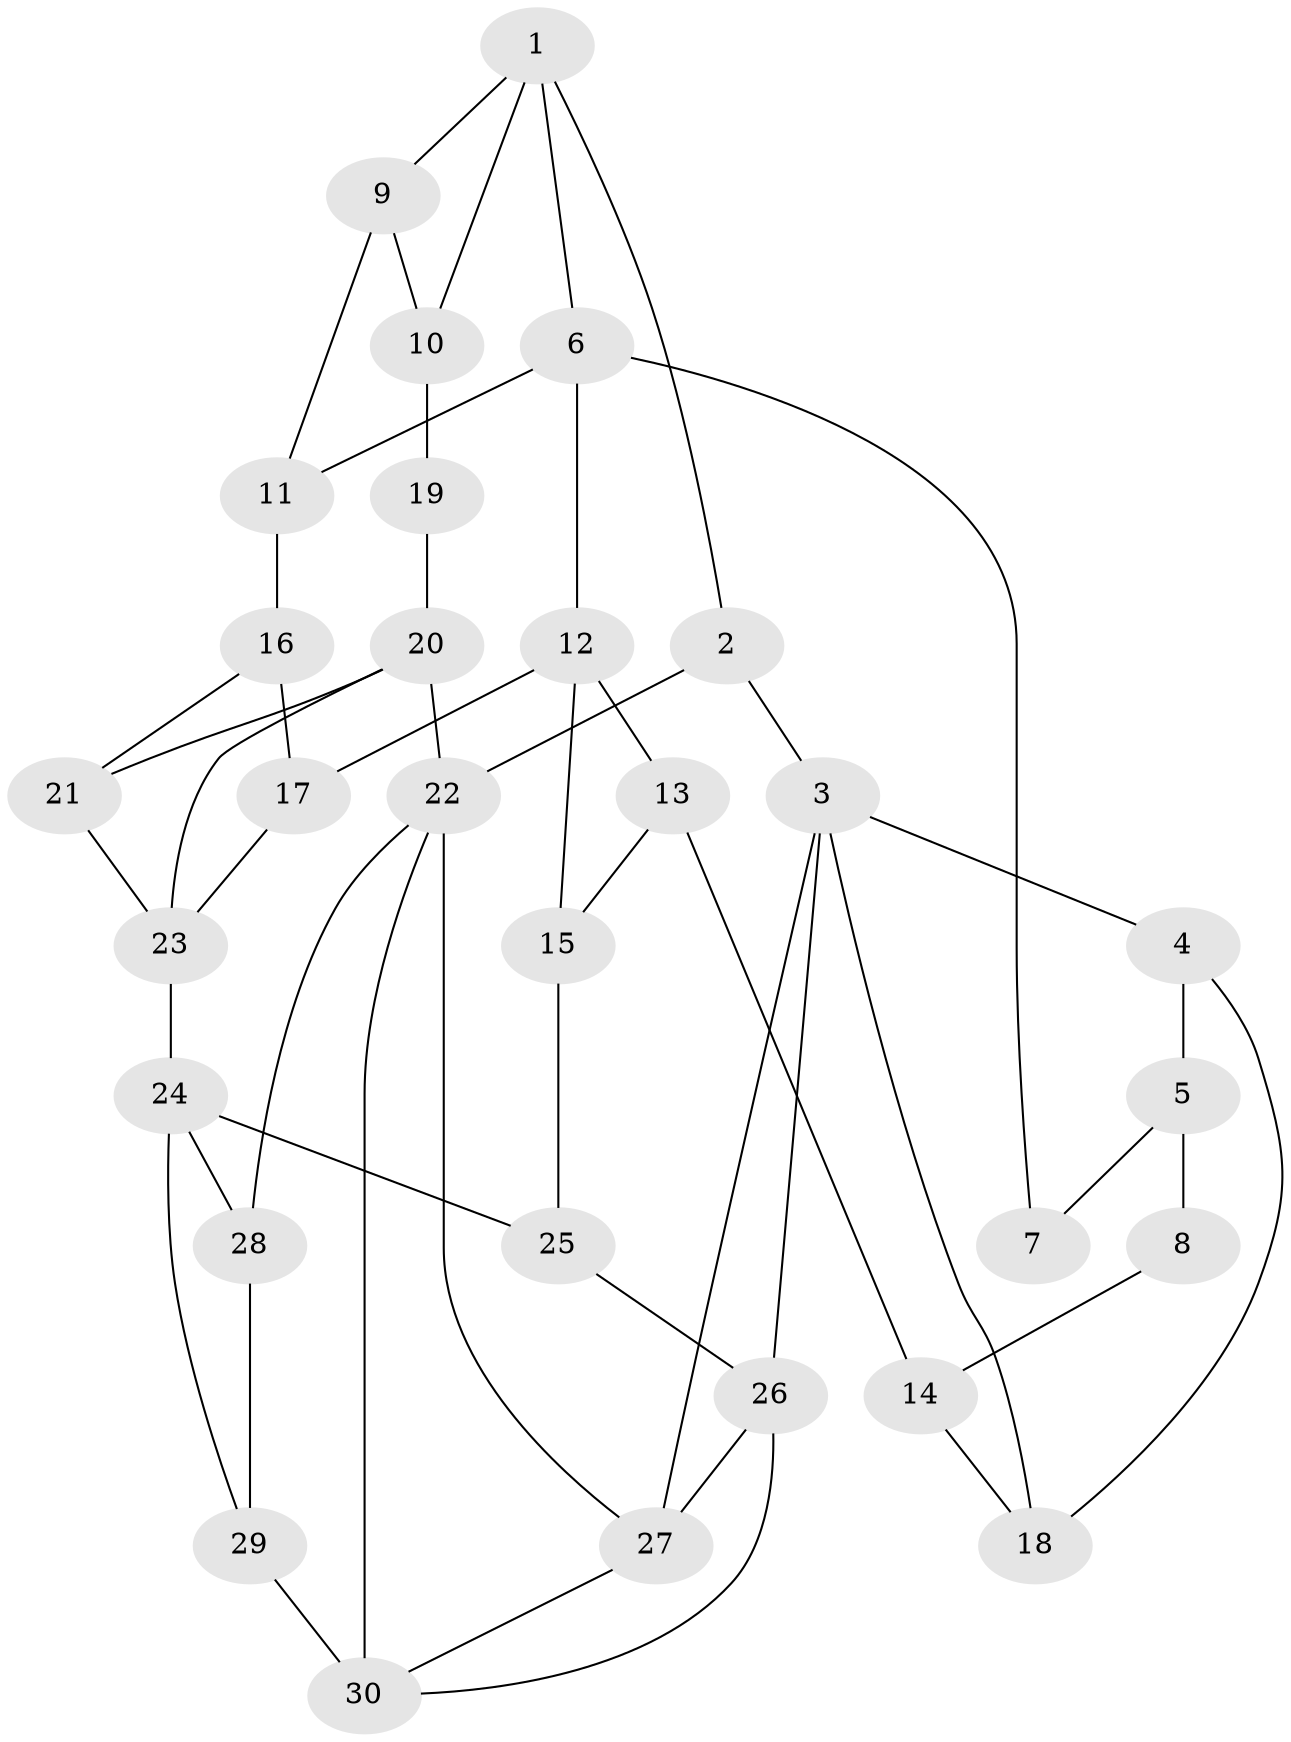 // original degree distribution, {3: 0.03389830508474576, 5: 0.5423728813559322, 4: 0.23728813559322035, 6: 0.1864406779661017}
// Generated by graph-tools (version 1.1) at 2025/38/03/09/25 02:38:26]
// undirected, 30 vertices, 50 edges
graph export_dot {
graph [start="1"]
  node [color=gray90,style=filled];
  1;
  2;
  3;
  4;
  5;
  6;
  7;
  8;
  9;
  10;
  11;
  12;
  13;
  14;
  15;
  16;
  17;
  18;
  19;
  20;
  21;
  22;
  23;
  24;
  25;
  26;
  27;
  28;
  29;
  30;
  1 -- 2 [weight=1.0];
  1 -- 6 [weight=1.0];
  1 -- 9 [weight=1.0];
  1 -- 10 [weight=1.0];
  2 -- 3 [weight=1.0];
  2 -- 22 [weight=2.0];
  3 -- 4 [weight=1.0];
  3 -- 18 [weight=1.0];
  3 -- 26 [weight=1.0];
  3 -- 27 [weight=2.0];
  4 -- 5 [weight=1.0];
  4 -- 18 [weight=1.0];
  5 -- 7 [weight=1.0];
  5 -- 8 [weight=2.0];
  6 -- 7 [weight=2.0];
  6 -- 11 [weight=1.0];
  6 -- 12 [weight=2.0];
  8 -- 14 [weight=1.0];
  9 -- 10 [weight=1.0];
  9 -- 11 [weight=1.0];
  10 -- 19 [weight=1.0];
  11 -- 16 [weight=1.0];
  12 -- 13 [weight=1.0];
  12 -- 15 [weight=1.0];
  12 -- 17 [weight=1.0];
  13 -- 14 [weight=1.0];
  13 -- 15 [weight=1.0];
  14 -- 18 [weight=1.0];
  15 -- 25 [weight=1.0];
  16 -- 17 [weight=1.0];
  16 -- 21 [weight=1.0];
  17 -- 23 [weight=1.0];
  19 -- 20 [weight=2.0];
  20 -- 21 [weight=1.0];
  20 -- 22 [weight=2.0];
  20 -- 23 [weight=1.0];
  21 -- 23 [weight=1.0];
  22 -- 27 [weight=1.0];
  22 -- 28 [weight=1.0];
  22 -- 30 [weight=1.0];
  23 -- 24 [weight=2.0];
  24 -- 25 [weight=2.0];
  24 -- 28 [weight=1.0];
  24 -- 29 [weight=1.0];
  25 -- 26 [weight=1.0];
  26 -- 27 [weight=1.0];
  26 -- 30 [weight=1.0];
  27 -- 30 [weight=1.0];
  28 -- 29 [weight=1.0];
  29 -- 30 [weight=2.0];
}

